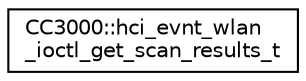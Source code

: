 digraph "Graphical Class Hierarchy"
{
  edge [fontname="Helvetica",fontsize="10",labelfontname="Helvetica",labelfontsize="10"];
  node [fontname="Helvetica",fontsize="10",shape=record];
  rankdir="LR";
  Node1 [label="CC3000::hci_evnt_wlan\l_ioctl_get_scan_results_t",height=0.2,width=0.4,color="black", fillcolor="white", style="filled",URL="$da/d65/structCC3000_1_1hci__evnt__wlan__ioctl__get__scan__results__t.html"];
}
